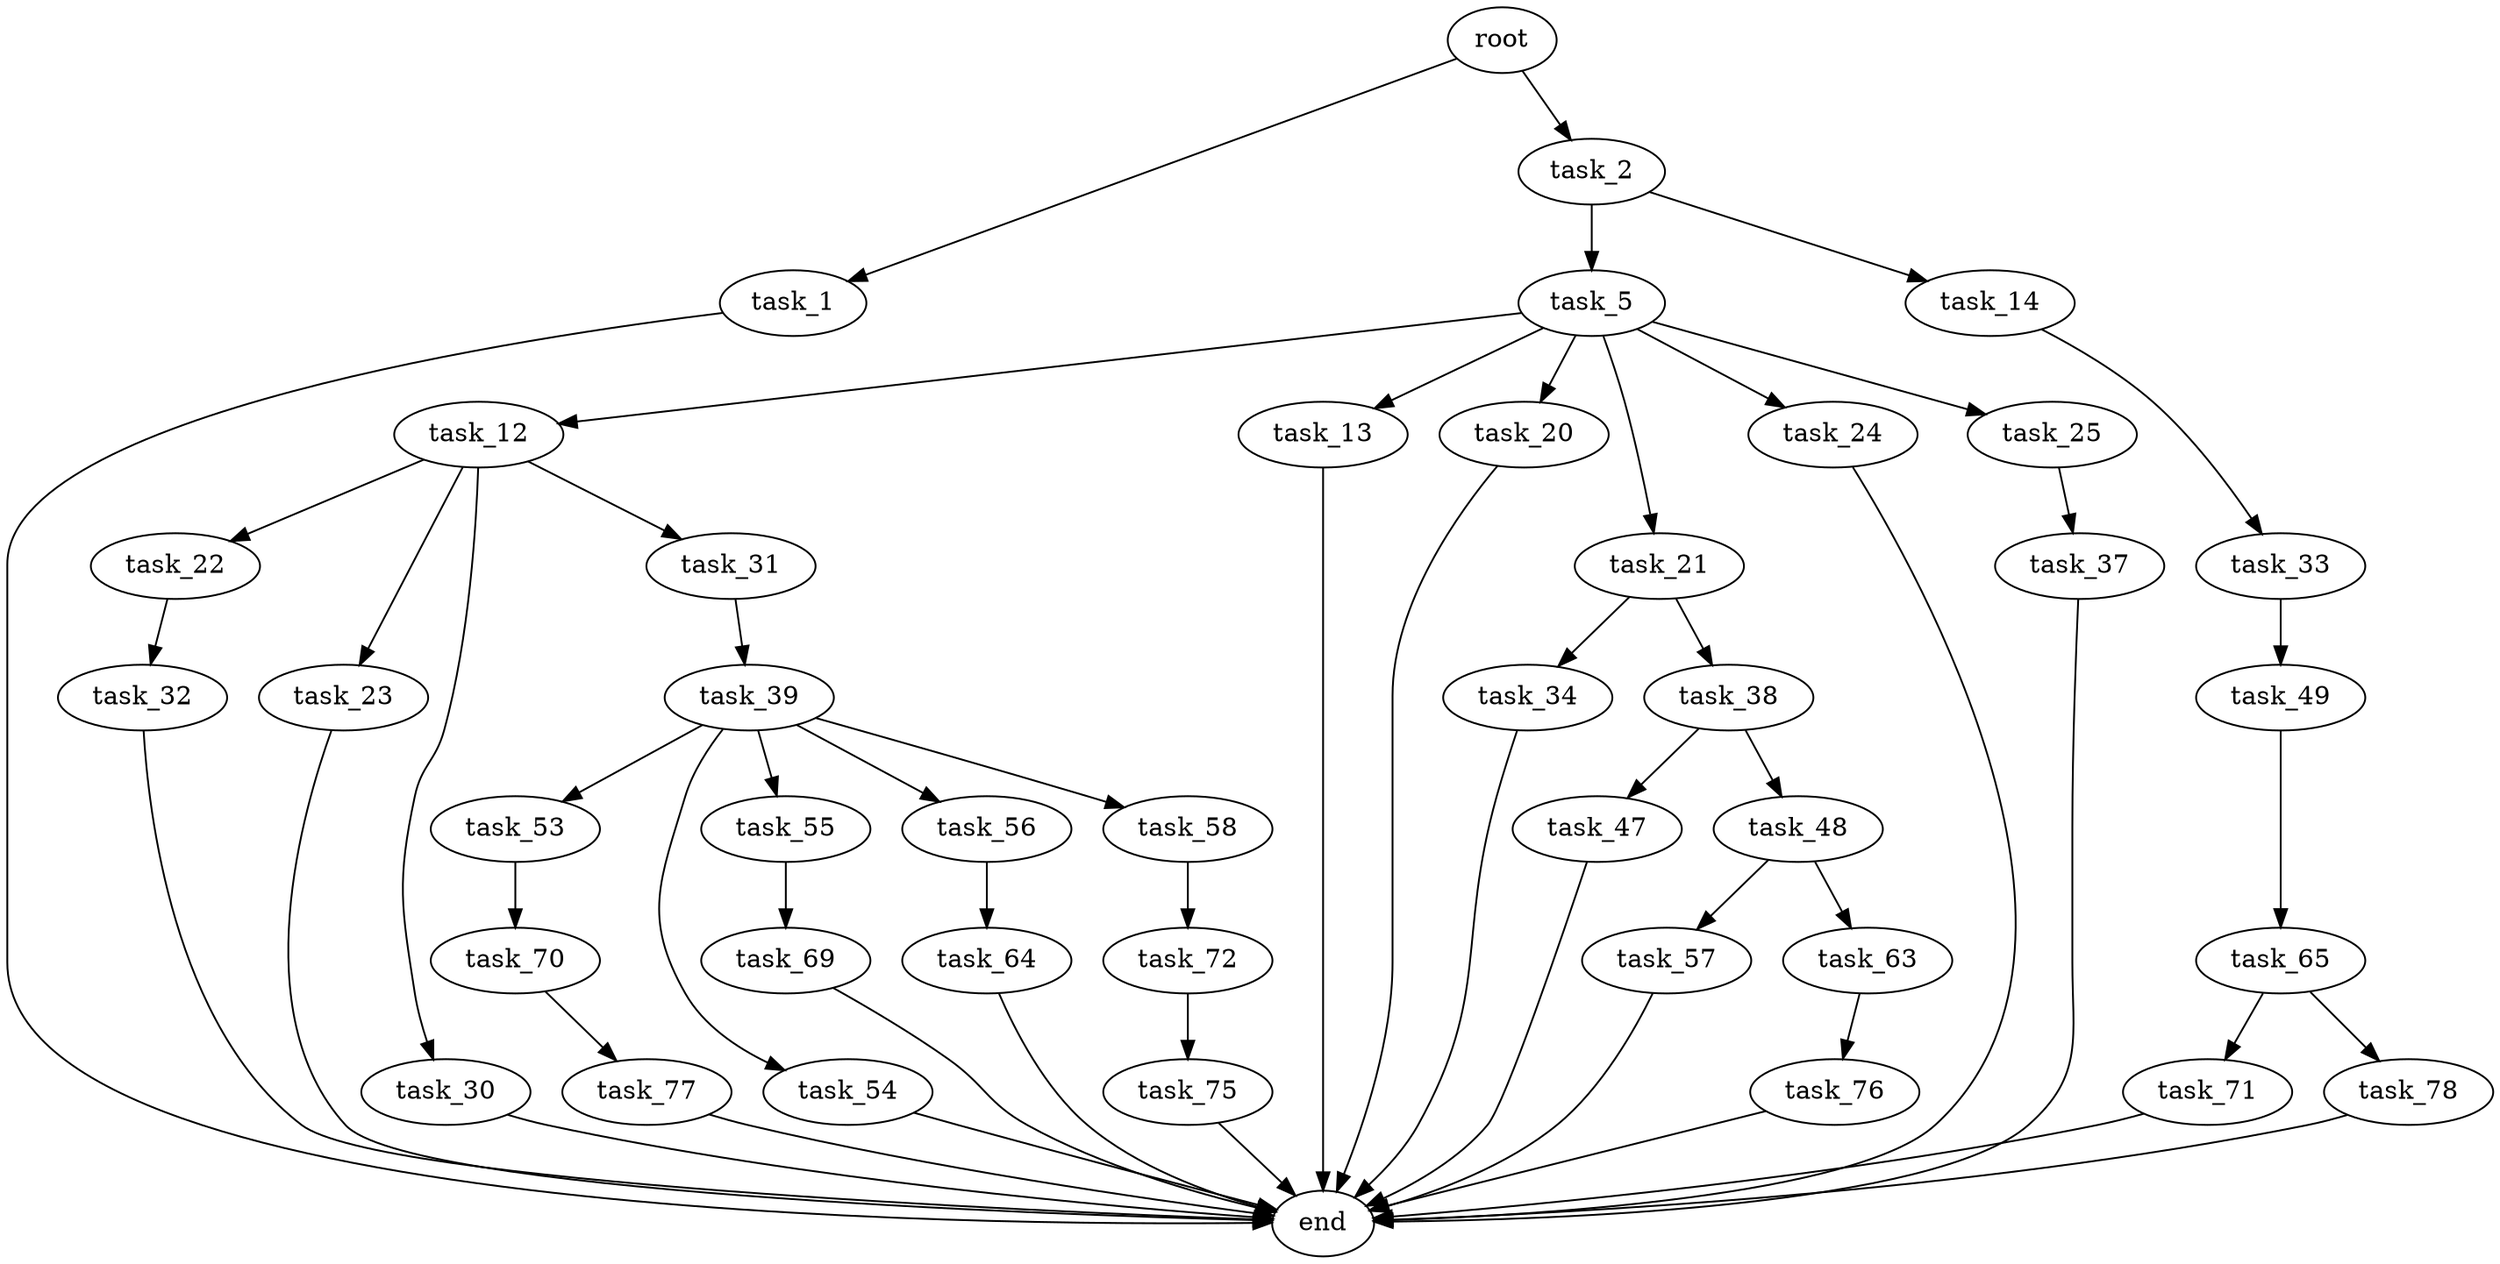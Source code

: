 digraph G {
  root [size="0.000000"];
  task_1 [size="109358018633.000000"];
  task_2 [size="8589934592.000000"];
  end [size="0.000000"];
  task_5 [size="4539073477.000000"];
  task_14 [size="7980840172.000000"];
  task_12 [size="11883741625.000000"];
  task_13 [size="33133910322.000000"];
  task_20 [size="368293445632.000000"];
  task_21 [size="1405546728350.000000"];
  task_24 [size="229600256262.000000"];
  task_25 [size="240337450692.000000"];
  task_22 [size="6757616212.000000"];
  task_23 [size="68719476736.000000"];
  task_30 [size="10839615403.000000"];
  task_31 [size="158692990038.000000"];
  task_33 [size="368293445632.000000"];
  task_34 [size="346662540328.000000"];
  task_38 [size="31080225422.000000"];
  task_32 [size="134217728000.000000"];
  task_37 [size="106946137912.000000"];
  task_39 [size="315761130936.000000"];
  task_49 [size="1995966654.000000"];
  task_47 [size="8598604742.000000"];
  task_48 [size="368293445632.000000"];
  task_53 [size="782757789696.000000"];
  task_54 [size="1460946940.000000"];
  task_55 [size="291570253260.000000"];
  task_56 [size="2026258994.000000"];
  task_58 [size="430611027281.000000"];
  task_57 [size="8886539602.000000"];
  task_63 [size="2039386255.000000"];
  task_65 [size="652479784110.000000"];
  task_70 [size="40295985490.000000"];
  task_69 [size="231928233984.000000"];
  task_64 [size="74959574227.000000"];
  task_72 [size="1286511139052.000000"];
  task_76 [size="24640518327.000000"];
  task_71 [size="7858675673.000000"];
  task_78 [size="68719476736.000000"];
  task_77 [size="231928233984.000000"];
  task_75 [size="29237659014.000000"];

  root -> task_1 [size="1.000000"];
  root -> task_2 [size="1.000000"];
  task_1 -> end [size="1.000000"];
  task_2 -> task_5 [size="33554432.000000"];
  task_2 -> task_14 [size="33554432.000000"];
  task_5 -> task_12 [size="134217728.000000"];
  task_5 -> task_13 [size="134217728.000000"];
  task_5 -> task_20 [size="134217728.000000"];
  task_5 -> task_21 [size="134217728.000000"];
  task_5 -> task_24 [size="134217728.000000"];
  task_5 -> task_25 [size="134217728.000000"];
  task_14 -> task_33 [size="411041792.000000"];
  task_12 -> task_22 [size="411041792.000000"];
  task_12 -> task_23 [size="411041792.000000"];
  task_12 -> task_30 [size="411041792.000000"];
  task_12 -> task_31 [size="411041792.000000"];
  task_13 -> end [size="1.000000"];
  task_20 -> end [size="1.000000"];
  task_21 -> task_34 [size="838860800.000000"];
  task_21 -> task_38 [size="838860800.000000"];
  task_24 -> end [size="1.000000"];
  task_25 -> task_37 [size="209715200.000000"];
  task_22 -> task_32 [size="536870912.000000"];
  task_23 -> end [size="1.000000"];
  task_30 -> end [size="1.000000"];
  task_31 -> task_39 [size="411041792.000000"];
  task_33 -> task_49 [size="411041792.000000"];
  task_34 -> end [size="1.000000"];
  task_38 -> task_47 [size="679477248.000000"];
  task_38 -> task_48 [size="679477248.000000"];
  task_32 -> end [size="1.000000"];
  task_37 -> end [size="1.000000"];
  task_39 -> task_53 [size="301989888.000000"];
  task_39 -> task_54 [size="301989888.000000"];
  task_39 -> task_55 [size="301989888.000000"];
  task_39 -> task_56 [size="301989888.000000"];
  task_39 -> task_58 [size="301989888.000000"];
  task_49 -> task_65 [size="75497472.000000"];
  task_47 -> end [size="1.000000"];
  task_48 -> task_57 [size="411041792.000000"];
  task_48 -> task_63 [size="411041792.000000"];
  task_53 -> task_70 [size="679477248.000000"];
  task_54 -> end [size="1.000000"];
  task_55 -> task_69 [size="536870912.000000"];
  task_56 -> task_64 [size="209715200.000000"];
  task_58 -> task_72 [size="301989888.000000"];
  task_57 -> end [size="1.000000"];
  task_63 -> task_76 [size="33554432.000000"];
  task_65 -> task_71 [size="838860800.000000"];
  task_65 -> task_78 [size="838860800.000000"];
  task_70 -> task_77 [size="75497472.000000"];
  task_69 -> end [size="1.000000"];
  task_64 -> end [size="1.000000"];
  task_72 -> task_75 [size="838860800.000000"];
  task_76 -> end [size="1.000000"];
  task_71 -> end [size="1.000000"];
  task_78 -> end [size="1.000000"];
  task_77 -> end [size="1.000000"];
  task_75 -> end [size="1.000000"];
}

